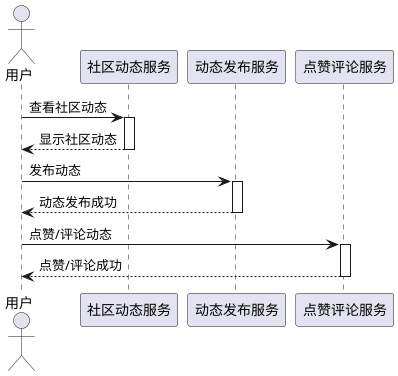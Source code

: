 @startuml
'https://plantuml.com/sequence-diagram

@startuml
actor 用户
participant "社区动态服务" as CommunityService
participant "动态发布服务" as PostService
participant "点赞评论服务" as LikeCommentService

用户 -> CommunityService : 查看社区动态
activate CommunityService
CommunityService --> 用户 : 显示社区动态
deactivate CommunityService

用户 -> PostService : 发布动态
activate PostService
PostService --> 用户 : 动态发布成功
deactivate PostService

用户 -> LikeCommentService : 点赞/评论动态
activate LikeCommentService
LikeCommentService --> 用户 : 点赞/评论成功
deactivate LikeCommentService
@enduml
